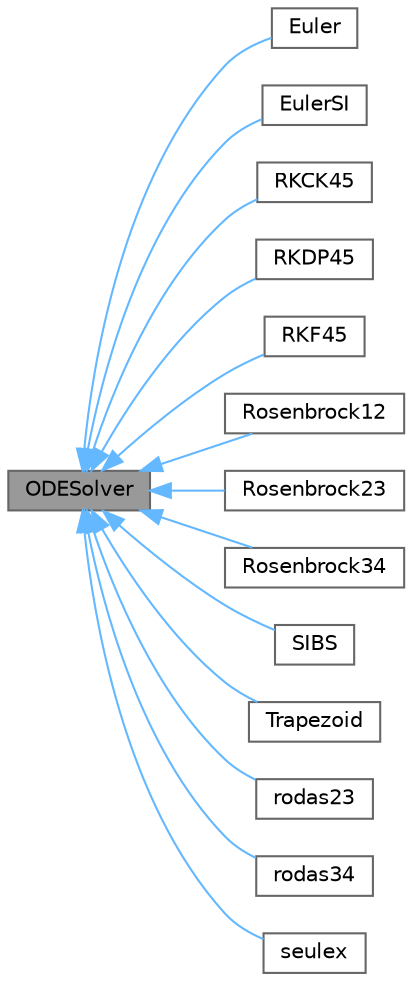 digraph "ODESolver"
{
 // LATEX_PDF_SIZE
  bgcolor="transparent";
  edge [fontname=Helvetica,fontsize=10,labelfontname=Helvetica,labelfontsize=10];
  node [fontname=Helvetica,fontsize=10,shape=box,height=0.2,width=0.4];
  rankdir="LR";
  Node1 [id="Node000001",label="ODESolver",height=0.2,width=0.4,color="gray40", fillcolor="grey60", style="filled", fontcolor="black",tooltip="Abstract base-class for ODE system solvers."];
  Node1 -> Node2 [id="edge1_Node000001_Node000002",dir="back",color="steelblue1",style="solid",tooltip=" "];
  Node2 [id="Node000002",label="Euler",height=0.2,width=0.4,color="gray40", fillcolor="white", style="filled",URL="$classFoam_1_1Euler.html",tooltip="Euler-implicit integration scheme."];
  Node1 -> Node3 [id="edge2_Node000001_Node000003",dir="back",color="steelblue1",style="solid",tooltip=" "];
  Node3 [id="Node000003",label="EulerSI",height=0.2,width=0.4,color="gray40", fillcolor="white", style="filled",URL="$classFoam_1_1EulerSI.html",tooltip="Semi-implicit Euler ODE solver of order (0)1."];
  Node1 -> Node4 [id="edge3_Node000001_Node000004",dir="back",color="steelblue1",style="solid",tooltip=" "];
  Node4 [id="Node000004",label="RKCK45",height=0.2,width=0.4,color="gray40", fillcolor="white", style="filled",URL="$classFoam_1_1RKCK45.html",tooltip="4/5th Order Cash-Karp Runge-Kutta ODE solver."];
  Node1 -> Node5 [id="edge4_Node000001_Node000005",dir="back",color="steelblue1",style="solid",tooltip=" "];
  Node5 [id="Node000005",label="RKDP45",height=0.2,width=0.4,color="gray40", fillcolor="white", style="filled",URL="$classFoam_1_1RKDP45.html",tooltip="4/5th Order Dormand-Prince Runge-Kutta ODE solver."];
  Node1 -> Node6 [id="edge5_Node000001_Node000006",dir="back",color="steelblue1",style="solid",tooltip=" "];
  Node6 [id="Node000006",label="RKF45",height=0.2,width=0.4,color="gray40", fillcolor="white", style="filled",URL="$classFoam_1_1RKF45.html",tooltip="4/5th Order Runge-Kutta-Fehlberg ODE solver"];
  Node1 -> Node7 [id="edge6_Node000001_Node000007",dir="back",color="steelblue1",style="solid",tooltip=" "];
  Node7 [id="Node000007",label="Rosenbrock12",height=0.2,width=0.4,color="gray40", fillcolor="white", style="filled",URL="$classFoam_1_1Rosenbrock12.html",tooltip="L-stable embedded Rosenbrock ODE solver of order (1)2."];
  Node1 -> Node8 [id="edge7_Node000001_Node000008",dir="back",color="steelblue1",style="solid",tooltip=" "];
  Node8 [id="Node000008",label="Rosenbrock23",height=0.2,width=0.4,color="gray40", fillcolor="white", style="filled",URL="$classFoam_1_1Rosenbrock23.html",tooltip="L-stable embedded Rosenbrock ODE solver of order (2)3."];
  Node1 -> Node9 [id="edge8_Node000001_Node000009",dir="back",color="steelblue1",style="solid",tooltip=" "];
  Node9 [id="Node000009",label="Rosenbrock34",height=0.2,width=0.4,color="gray40", fillcolor="white", style="filled",URL="$classFoam_1_1Rosenbrock34.html",tooltip="L-stable embedded Rosenbrock ODE solver of order (3)4."];
  Node1 -> Node10 [id="edge9_Node000001_Node000010",dir="back",color="steelblue1",style="solid",tooltip=" "];
  Node10 [id="Node000010",label="SIBS",height=0.2,width=0.4,color="gray40", fillcolor="white", style="filled",URL="$classFoam_1_1SIBS.html",tooltip="A semi-implicit mid-point solver for stiff systems of ordinary differential equations."];
  Node1 -> Node11 [id="edge10_Node000001_Node000011",dir="back",color="steelblue1",style="solid",tooltip=" "];
  Node11 [id="Node000011",label="Trapezoid",height=0.2,width=0.4,color="gray40", fillcolor="white", style="filled",URL="$classFoam_1_1Trapezoid.html",tooltip="Trapezoidal ODE solver of order (1)2."];
  Node1 -> Node12 [id="edge11_Node000001_Node000012",dir="back",color="steelblue1",style="solid",tooltip=" "];
  Node12 [id="Node000012",label="rodas23",height=0.2,width=0.4,color="gray40", fillcolor="white", style="filled",URL="$classFoam_1_1rodas23.html",tooltip="L-stable, stiffly-accurate embedded Rosenbrock ODE solver of order (2)3."];
  Node1 -> Node13 [id="edge12_Node000001_Node000013",dir="back",color="steelblue1",style="solid",tooltip=" "];
  Node13 [id="Node000013",label="rodas34",height=0.2,width=0.4,color="gray40", fillcolor="white", style="filled",URL="$classFoam_1_1rodas34.html",tooltip="L-stable, stiffly-accurate embedded Rosenbrock ODE solver of order (3)4."];
  Node1 -> Node14 [id="edge13_Node000001_Node000014",dir="back",color="steelblue1",style="solid",tooltip=" "];
  Node14 [id="Node000014",label="seulex",height=0.2,width=0.4,color="gray40", fillcolor="white", style="filled",URL="$classFoam_1_1seulex.html",tooltip="An extrapolation-algorithm, based on the linearly implicit Euler method with step size control and or..."];
}
